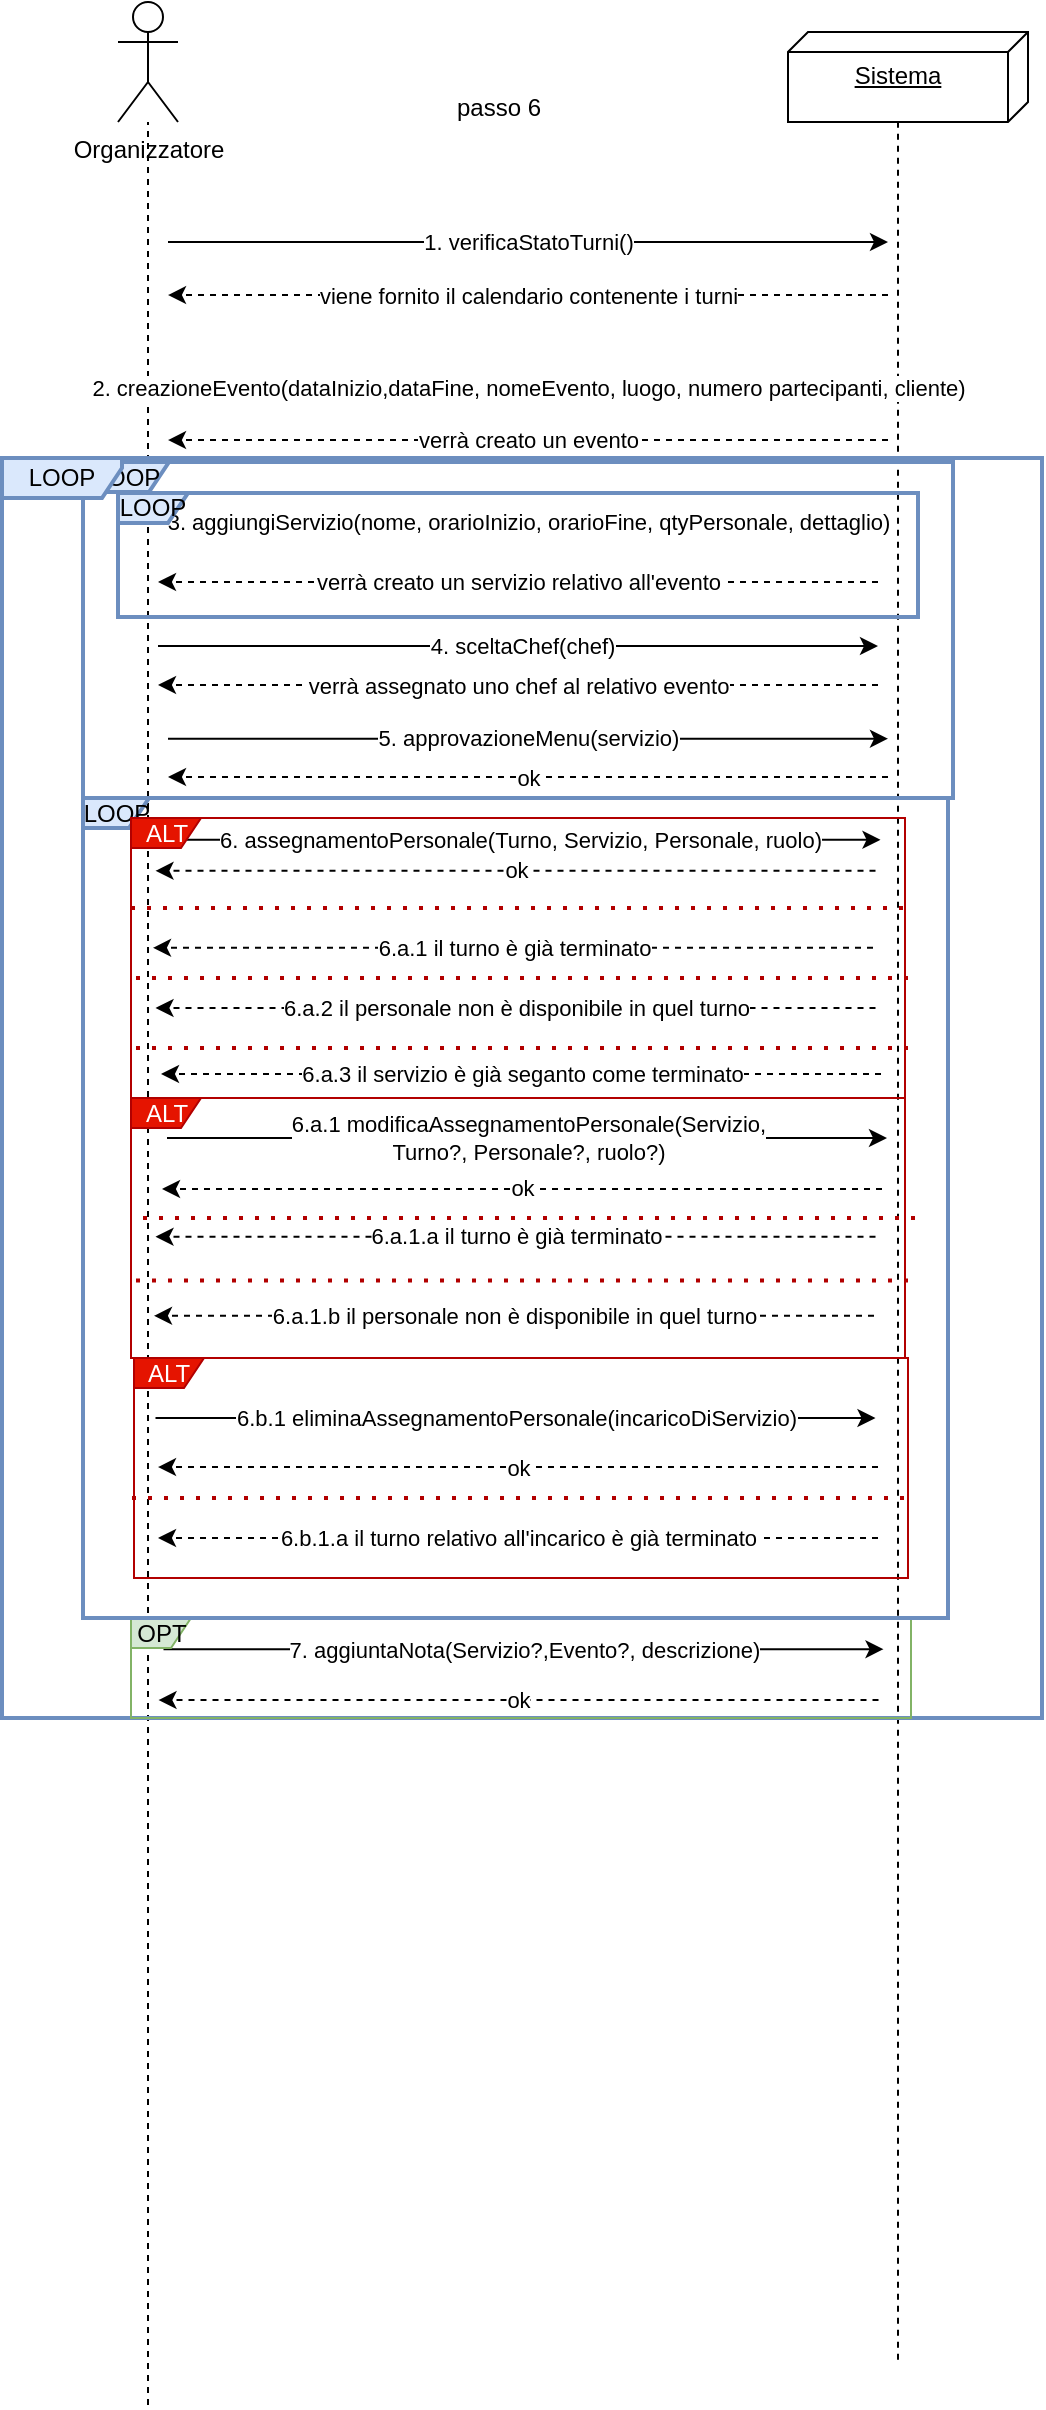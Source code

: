 <mxfile version="21.2.8" type="device">
  <diagram name="Pagina-1" id="MFzjI4ce2ZYakhR2pmrt">
    <mxGraphModel dx="-1959" dy="-563" grid="1" gridSize="10" guides="1" tooltips="1" connect="1" arrows="1" fold="1" page="1" pageScale="1" pageWidth="827" pageHeight="1169" math="0" shadow="0">
      <root>
        <mxCell id="0" />
        <mxCell id="1" parent="0" />
        <mxCell id="4Su6E81jZaX1F3saoZqb-1" value="Organizzatore" style="shape=umlActor;verticalLabelPosition=bottom;verticalAlign=top;html=1;outlineConnect=0;" parent="1" vertex="1">
          <mxGeometry x="3348" y="1802" width="30" height="60" as="geometry" />
        </mxCell>
        <mxCell id="4Su6E81jZaX1F3saoZqb-2" value="" style="endArrow=none;dashed=1;html=1;rounded=0;entryX=0;entryY=0;entryDx=45;entryDy=65;entryPerimeter=0;" parent="1" edge="1">
          <mxGeometry width="50" height="50" relative="1" as="geometry">
            <mxPoint x="3738" y="2980.87" as="sourcePoint" />
            <mxPoint x="3738.0" y="1862.0" as="targetPoint" />
          </mxGeometry>
        </mxCell>
        <mxCell id="4Su6E81jZaX1F3saoZqb-3" value="Sistema" style="verticalAlign=top;align=center;spacingTop=8;spacingLeft=2;spacingRight=12;shape=cube;size=10;direction=south;fontStyle=4;html=1;whiteSpace=wrap;" parent="1" vertex="1">
          <mxGeometry x="3683" y="1817" width="120" height="45" as="geometry" />
        </mxCell>
        <mxCell id="4Su6E81jZaX1F3saoZqb-4" value="" style="endArrow=none;dashed=1;html=1;rounded=0;" parent="1" edge="1">
          <mxGeometry width="50" height="50" relative="1" as="geometry">
            <mxPoint x="3363" y="3003.478" as="sourcePoint" />
            <mxPoint x="3363" y="1862" as="targetPoint" />
          </mxGeometry>
        </mxCell>
        <mxCell id="4Su6E81jZaX1F3saoZqb-5" value="1. verificaStatoTurni()" style="endArrow=classic;html=1;rounded=0;" parent="1" edge="1">
          <mxGeometry width="50" height="50" relative="1" as="geometry">
            <mxPoint x="3373" y="1922" as="sourcePoint" />
            <mxPoint x="3733" y="1922" as="targetPoint" />
          </mxGeometry>
        </mxCell>
        <mxCell id="4Su6E81jZaX1F3saoZqb-6" value="viene fornito il calendario contenente i turni" style="endArrow=classic;html=1;rounded=0;dashed=1;" parent="1" edge="1">
          <mxGeometry width="50" height="50" relative="1" as="geometry">
            <mxPoint x="3733" y="1948.52" as="sourcePoint" />
            <mxPoint x="3373" y="1948.52" as="targetPoint" />
          </mxGeometry>
        </mxCell>
        <mxCell id="4Su6E81jZaX1F3saoZqb-7" value="2. creazioneEvento(dataInizio,dataFine, nomeEvento, luogo,&amp;nbsp;numero partecipanti, cliente)" style="endArrow=classic;html=1;rounded=0;" parent="1" edge="1">
          <mxGeometry width="50" height="50" relative="1" as="geometry">
            <mxPoint x="3373" y="1994.53" as="sourcePoint" />
            <mxPoint x="3733" y="1994.53" as="targetPoint" />
          </mxGeometry>
        </mxCell>
        <mxCell id="4Su6E81jZaX1F3saoZqb-8" value="verrà creato un evento" style="endArrow=classic;html=1;rounded=0;dashed=1;" parent="1" edge="1">
          <mxGeometry width="50" height="50" relative="1" as="geometry">
            <mxPoint x="3733" y="2021.05" as="sourcePoint" />
            <mxPoint x="3373" y="2021.05" as="targetPoint" />
          </mxGeometry>
        </mxCell>
        <mxCell id="4Su6E81jZaX1F3saoZqb-9" value="3. aggiungiServizio(nome, orarioInizio, orarioFine, qtyPersonale, dettaglio)" style="endArrow=classic;html=1;rounded=0;" parent="1" edge="1">
          <mxGeometry width="50" height="50" relative="1" as="geometry">
            <mxPoint x="3373" y="2061.52" as="sourcePoint" />
            <mxPoint x="3733" y="2061.52" as="targetPoint" />
          </mxGeometry>
        </mxCell>
        <mxCell id="4Su6E81jZaX1F3saoZqb-10" value="verrà creato un servizio relativo all&#39;evento" style="endArrow=classic;html=1;rounded=0;dashed=1;" parent="1" edge="1">
          <mxGeometry width="50" height="50" relative="1" as="geometry">
            <mxPoint x="3728" y="2092" as="sourcePoint" />
            <mxPoint x="3368" y="2092" as="targetPoint" />
          </mxGeometry>
        </mxCell>
        <mxCell id="4Su6E81jZaX1F3saoZqb-11" value="LOOP" style="shape=umlFrame;whiteSpace=wrap;html=1;pointerEvents=0;fillColor=#dae8fc;strokeColor=#6c8ebf;width=35;height=15;strokeWidth=2;" parent="1" vertex="1">
          <mxGeometry x="3348" y="2047.5" width="400" height="62" as="geometry" />
        </mxCell>
        <mxCell id="4Su6E81jZaX1F3saoZqb-12" value="4. sceltaChef(chef)" style="endArrow=classic;html=1;rounded=0;" parent="1" edge="1">
          <mxGeometry x="0.011" width="50" height="50" relative="1" as="geometry">
            <mxPoint x="3368" y="2124" as="sourcePoint" />
            <mxPoint x="3728" y="2124" as="targetPoint" />
            <mxPoint as="offset" />
          </mxGeometry>
        </mxCell>
        <mxCell id="4Su6E81jZaX1F3saoZqb-13" value="verrà assegnato uno chef al relativo evento" style="endArrow=classic;html=1;rounded=0;dashed=1;" parent="1" edge="1">
          <mxGeometry width="50" height="50" relative="1" as="geometry">
            <mxPoint x="3728" y="2143.5" as="sourcePoint" />
            <mxPoint x="3368" y="2143.5" as="targetPoint" />
          </mxGeometry>
        </mxCell>
        <mxCell id="4Su6E81jZaX1F3saoZqb-14" value="LOOP" style="shape=umlFrame;whiteSpace=wrap;html=1;pointerEvents=0;fillColor=#dae8fc;strokeColor=#6c8ebf;width=43;height=15;strokeWidth=2;" parent="1" vertex="1">
          <mxGeometry x="3330.5" y="2032" width="435" height="168" as="geometry" />
        </mxCell>
        <mxCell id="4Su6E81jZaX1F3saoZqb-15" value="6. assegnamentoPersonale(Turno, Servizio, Personale, ruolo)" style="endArrow=classic;html=1;rounded=0;" parent="1" edge="1">
          <mxGeometry width="50" height="50" relative="1" as="geometry">
            <mxPoint x="3369.25" y="2220.91" as="sourcePoint" />
            <mxPoint x="3729.25" y="2220.91" as="targetPoint" />
            <mxPoint as="offset" />
          </mxGeometry>
        </mxCell>
        <mxCell id="4Su6E81jZaX1F3saoZqb-16" value="ok" style="endArrow=classic;html=1;rounded=0;dashed=1;" parent="1" edge="1">
          <mxGeometry width="50" height="50" relative="1" as="geometry">
            <mxPoint x="3726.75" y="2236.39" as="sourcePoint" />
            <mxPoint x="3366.75" y="2236.39" as="targetPoint" />
          </mxGeometry>
        </mxCell>
        <mxCell id="4Su6E81jZaX1F3saoZqb-17" value="7. aggiuntaNota(Servizio?,Evento?, descrizione)" style="endArrow=classic;html=1;rounded=0;" parent="1" edge="1">
          <mxGeometry width="50" height="50" relative="1" as="geometry">
            <mxPoint x="3370.75" y="2625.57" as="sourcePoint" />
            <mxPoint x="3730.75" y="2625.57" as="targetPoint" />
            <mxPoint as="offset" />
          </mxGeometry>
        </mxCell>
        <mxCell id="4Su6E81jZaX1F3saoZqb-18" value="ok" style="endArrow=classic;html=1;rounded=0;dashed=1;" parent="1" edge="1">
          <mxGeometry width="50" height="50" relative="1" as="geometry">
            <mxPoint x="3728.25" y="2651.05" as="sourcePoint" />
            <mxPoint x="3368.25" y="2651.05" as="targetPoint" />
          </mxGeometry>
        </mxCell>
        <mxCell id="4Su6E81jZaX1F3saoZqb-19" value="LOOP" style="shape=umlFrame;whiteSpace=wrap;html=1;pointerEvents=0;fillColor=#dae8fc;strokeColor=#6c8ebf;width=60;height=20;strokeWidth=2;" parent="1" vertex="1">
          <mxGeometry x="3290" y="2030" width="520" height="630" as="geometry" />
        </mxCell>
        <mxCell id="4Su6E81jZaX1F3saoZqb-20" value="OPT" style="shape=umlFrame;whiteSpace=wrap;html=1;pointerEvents=0;fillColor=#d5e8d4;strokeColor=#82b366;width=30;height=15;" parent="1" vertex="1">
          <mxGeometry x="3354.5" y="2610" width="390" height="50" as="geometry" />
        </mxCell>
        <mxCell id="4Su6E81jZaX1F3saoZqb-21" value="passo 6" style="text;html=1;align=center;verticalAlign=middle;resizable=0;points=[];autosize=1;strokeColor=none;fillColor=none;" parent="1" vertex="1">
          <mxGeometry x="3503" y="1840" width="70" height="30" as="geometry" />
        </mxCell>
        <mxCell id="4Su6E81jZaX1F3saoZqb-22" value="LOOP" style="shape=umlFrame;whiteSpace=wrap;html=1;pointerEvents=0;fillColor=#dae8fc;strokeColor=#6c8ebf;width=33;height=15;strokeWidth=2;" parent="1" vertex="1">
          <mxGeometry x="3330.5" y="2200" width="432.5" height="410" as="geometry" />
        </mxCell>
        <mxCell id="4Su6E81jZaX1F3saoZqb-23" value="6.a.1 modificaAssegnamentoPersonale(Servizio,&lt;br&gt;Turno?, Personale?, ruolo?)" style="endArrow=classic;html=1;rounded=0;" parent="1" edge="1">
          <mxGeometry width="50" height="50" relative="1" as="geometry">
            <mxPoint x="3372.5" y="2370.0" as="sourcePoint" />
            <mxPoint x="3732.5" y="2370.0" as="targetPoint" />
            <mxPoint as="offset" />
          </mxGeometry>
        </mxCell>
        <mxCell id="4Su6E81jZaX1F3saoZqb-24" value="ok" style="endArrow=classic;html=1;rounded=0;dashed=1;" parent="1" edge="1">
          <mxGeometry width="50" height="50" relative="1" as="geometry">
            <mxPoint x="3730" y="2395.48" as="sourcePoint" />
            <mxPoint x="3370" y="2395.48" as="targetPoint" />
          </mxGeometry>
        </mxCell>
        <mxCell id="4Su6E81jZaX1F3saoZqb-25" value="6.a.1 il turno è già terminato" style="endArrow=classic;html=1;rounded=0;dashed=1;" parent="1" edge="1">
          <mxGeometry width="50" height="50" relative="1" as="geometry">
            <mxPoint x="3725.5" y="2274.89" as="sourcePoint" />
            <mxPoint x="3365.5" y="2274.89" as="targetPoint" />
          </mxGeometry>
        </mxCell>
        <mxCell id="4Su6E81jZaX1F3saoZqb-26" value="6.a.1.a il turno è già terminato" style="endArrow=classic;html=1;rounded=0;dashed=1;" parent="1" edge="1">
          <mxGeometry width="50" height="50" relative="1" as="geometry">
            <mxPoint x="3726.75" y="2419.33" as="sourcePoint" />
            <mxPoint x="3366.75" y="2419.33" as="targetPoint" />
          </mxGeometry>
        </mxCell>
        <mxCell id="4Su6E81jZaX1F3saoZqb-27" value="ALT" style="shape=umlFrame;whiteSpace=wrap;html=1;pointerEvents=0;fillColor=#e51400;strokeColor=#B20000;width=35;height=15;swimlaneFillColor=none;fillStyle=auto;fontColor=#ffffff;" parent="1" vertex="1">
          <mxGeometry x="3354.5" y="2210" width="387" height="140" as="geometry" />
        </mxCell>
        <mxCell id="4Su6E81jZaX1F3saoZqb-28" value="" style="endArrow=none;dashed=1;html=1;dashPattern=1 3;strokeWidth=2;rounded=0;exitX=-0.006;exitY=0.613;exitDx=0;exitDy=0;exitPerimeter=0;fillColor=#e51400;strokeColor=#B20000;" parent="1" edge="1">
          <mxGeometry width="50" height="50" relative="1" as="geometry">
            <mxPoint x="3354.5" y="2255" as="sourcePoint" />
            <mxPoint x="3740.5" y="2255" as="targetPoint" />
          </mxGeometry>
        </mxCell>
        <mxCell id="4Su6E81jZaX1F3saoZqb-29" value="ALT" style="shape=umlFrame;whiteSpace=wrap;html=1;pointerEvents=0;fillColor=#e51400;strokeColor=#B20000;width=35;height=15;swimlaneFillColor=none;fillStyle=auto;fontColor=#ffffff;" parent="1" vertex="1">
          <mxGeometry x="3354.5" y="2350" width="387" height="130" as="geometry" />
        </mxCell>
        <mxCell id="4Su6E81jZaX1F3saoZqb-30" value="" style="endArrow=none;dashed=1;html=1;dashPattern=1 3;strokeWidth=2;rounded=0;exitX=-0.006;exitY=0.613;exitDx=0;exitDy=0;exitPerimeter=0;fillColor=#e51400;strokeColor=#B20000;" parent="1" edge="1">
          <mxGeometry width="50" height="50" relative="1" as="geometry">
            <mxPoint x="3360.5" y="2410" as="sourcePoint" />
            <mxPoint x="3746.5" y="2410" as="targetPoint" />
          </mxGeometry>
        </mxCell>
        <mxCell id="4Su6E81jZaX1F3saoZqb-31" value="ALT" style="shape=umlFrame;whiteSpace=wrap;html=1;pointerEvents=0;fillColor=#e51400;strokeColor=#B20000;width=35;height=15;swimlaneFillColor=none;fillStyle=auto;fontColor=#ffffff;" parent="1" vertex="1">
          <mxGeometry x="3356" y="2480" width="387" height="110" as="geometry" />
        </mxCell>
        <mxCell id="4Su6E81jZaX1F3saoZqb-32" value="6.b.1 eliminaAssegnamentoPersonale(incaricoDiServizio)" style="endArrow=classic;html=1;rounded=0;" parent="1" edge="1">
          <mxGeometry width="50" height="50" relative="1" as="geometry">
            <mxPoint x="3366.75" y="2510.0" as="sourcePoint" />
            <mxPoint x="3726.75" y="2510.0" as="targetPoint" />
            <mxPoint as="offset" />
          </mxGeometry>
        </mxCell>
        <mxCell id="4Su6E81jZaX1F3saoZqb-33" value="ok" style="endArrow=classic;html=1;rounded=0;dashed=1;" parent="1" edge="1">
          <mxGeometry width="50" height="50" relative="1" as="geometry">
            <mxPoint x="3728" y="2534.52" as="sourcePoint" />
            <mxPoint x="3368" y="2534.52" as="targetPoint" />
          </mxGeometry>
        </mxCell>
        <mxCell id="4Su6E81jZaX1F3saoZqb-34" value="6.b.1.a il turno relativo all&#39;incarico è già terminato" style="endArrow=classic;html=1;rounded=0;dashed=1;" parent="1" edge="1">
          <mxGeometry width="50" height="50" relative="1" as="geometry">
            <mxPoint x="3728" y="2570" as="sourcePoint" />
            <mxPoint x="3368" y="2570" as="targetPoint" />
          </mxGeometry>
        </mxCell>
        <mxCell id="4Su6E81jZaX1F3saoZqb-35" value="" style="endArrow=none;dashed=1;html=1;dashPattern=1 3;strokeWidth=2;rounded=0;exitX=-0.006;exitY=0.613;exitDx=0;exitDy=0;exitPerimeter=0;fillColor=#e51400;strokeColor=#B20000;" parent="1" edge="1">
          <mxGeometry width="50" height="50" relative="1" as="geometry">
            <mxPoint x="3355" y="2550" as="sourcePoint" />
            <mxPoint x="3741" y="2550" as="targetPoint" />
          </mxGeometry>
        </mxCell>
        <mxCell id="4Su6E81jZaX1F3saoZqb-36" value="5. approvazioneMenu(servizio)" style="endArrow=classic;html=1;rounded=0;" parent="1" edge="1">
          <mxGeometry width="50" height="50" relative="1" as="geometry">
            <mxPoint x="3373" y="2170.36" as="sourcePoint" />
            <mxPoint x="3733" y="2170.36" as="targetPoint" />
            <mxPoint as="offset" />
          </mxGeometry>
        </mxCell>
        <mxCell id="4Su6E81jZaX1F3saoZqb-37" value="ok" style="endArrow=classic;html=1;rounded=0;dashed=1;" parent="1" edge="1">
          <mxGeometry width="50" height="50" relative="1" as="geometry">
            <mxPoint x="3733" y="2189.5" as="sourcePoint" />
            <mxPoint x="3373" y="2189.5" as="targetPoint" />
            <mxPoint as="offset" />
          </mxGeometry>
        </mxCell>
        <mxCell id="4Su6E81jZaX1F3saoZqb-40" value="6.a.2 il personale non è disponibile in quel turno" style="endArrow=classic;html=1;rounded=0;dashed=1;" parent="1" edge="1">
          <mxGeometry width="50" height="50" relative="1" as="geometry">
            <mxPoint x="3726.75" y="2305" as="sourcePoint" />
            <mxPoint x="3366.75" y="2305" as="targetPoint" />
          </mxGeometry>
        </mxCell>
        <mxCell id="4Su6E81jZaX1F3saoZqb-41" value="" style="endArrow=none;dashed=1;html=1;dashPattern=1 3;strokeWidth=2;rounded=0;exitX=-0.006;exitY=0.613;exitDx=0;exitDy=0;exitPerimeter=0;fillColor=#e51400;strokeColor=#B20000;" parent="1" edge="1">
          <mxGeometry width="50" height="50" relative="1" as="geometry">
            <mxPoint x="3357" y="2290" as="sourcePoint" />
            <mxPoint x="3743" y="2290" as="targetPoint" />
          </mxGeometry>
        </mxCell>
        <mxCell id="4Su6E81jZaX1F3saoZqb-42" value="6.a.3 il servizio è già seganto come terminato" style="endArrow=classic;html=1;rounded=0;dashed=1;" parent="1" edge="1">
          <mxGeometry width="50" height="50" relative="1" as="geometry">
            <mxPoint x="3729.5" y="2338" as="sourcePoint" />
            <mxPoint x="3369.5" y="2338" as="targetPoint" />
          </mxGeometry>
        </mxCell>
        <mxCell id="4Su6E81jZaX1F3saoZqb-43" value="" style="endArrow=none;dashed=1;html=1;dashPattern=1 3;strokeWidth=2;rounded=0;exitX=-0.006;exitY=0.613;exitDx=0;exitDy=0;exitPerimeter=0;fillColor=#e51400;strokeColor=#B20000;" parent="1" edge="1">
          <mxGeometry width="50" height="50" relative="1" as="geometry">
            <mxPoint x="3357" y="2325" as="sourcePoint" />
            <mxPoint x="3743" y="2325" as="targetPoint" />
          </mxGeometry>
        </mxCell>
        <mxCell id="4Su6E81jZaX1F3saoZqb-46" value="6.a.1.b il personale non è disponibile in quel turno" style="endArrow=classic;html=1;rounded=0;dashed=1;" parent="1" edge="1">
          <mxGeometry width="50" height="50" relative="1" as="geometry">
            <mxPoint x="3726" y="2458.89" as="sourcePoint" />
            <mxPoint x="3366" y="2458.89" as="targetPoint" />
          </mxGeometry>
        </mxCell>
        <mxCell id="4Su6E81jZaX1F3saoZqb-47" value="" style="endArrow=none;dashed=1;html=1;dashPattern=1 3;strokeWidth=2;rounded=0;exitX=-0.006;exitY=0.613;exitDx=0;exitDy=0;exitPerimeter=0;fillColor=#e51400;strokeColor=#B20000;" parent="1" edge="1">
          <mxGeometry width="50" height="50" relative="1" as="geometry">
            <mxPoint x="3357" y="2441.25" as="sourcePoint" />
            <mxPoint x="3743" y="2441.25" as="targetPoint" />
          </mxGeometry>
        </mxCell>
      </root>
    </mxGraphModel>
  </diagram>
</mxfile>
